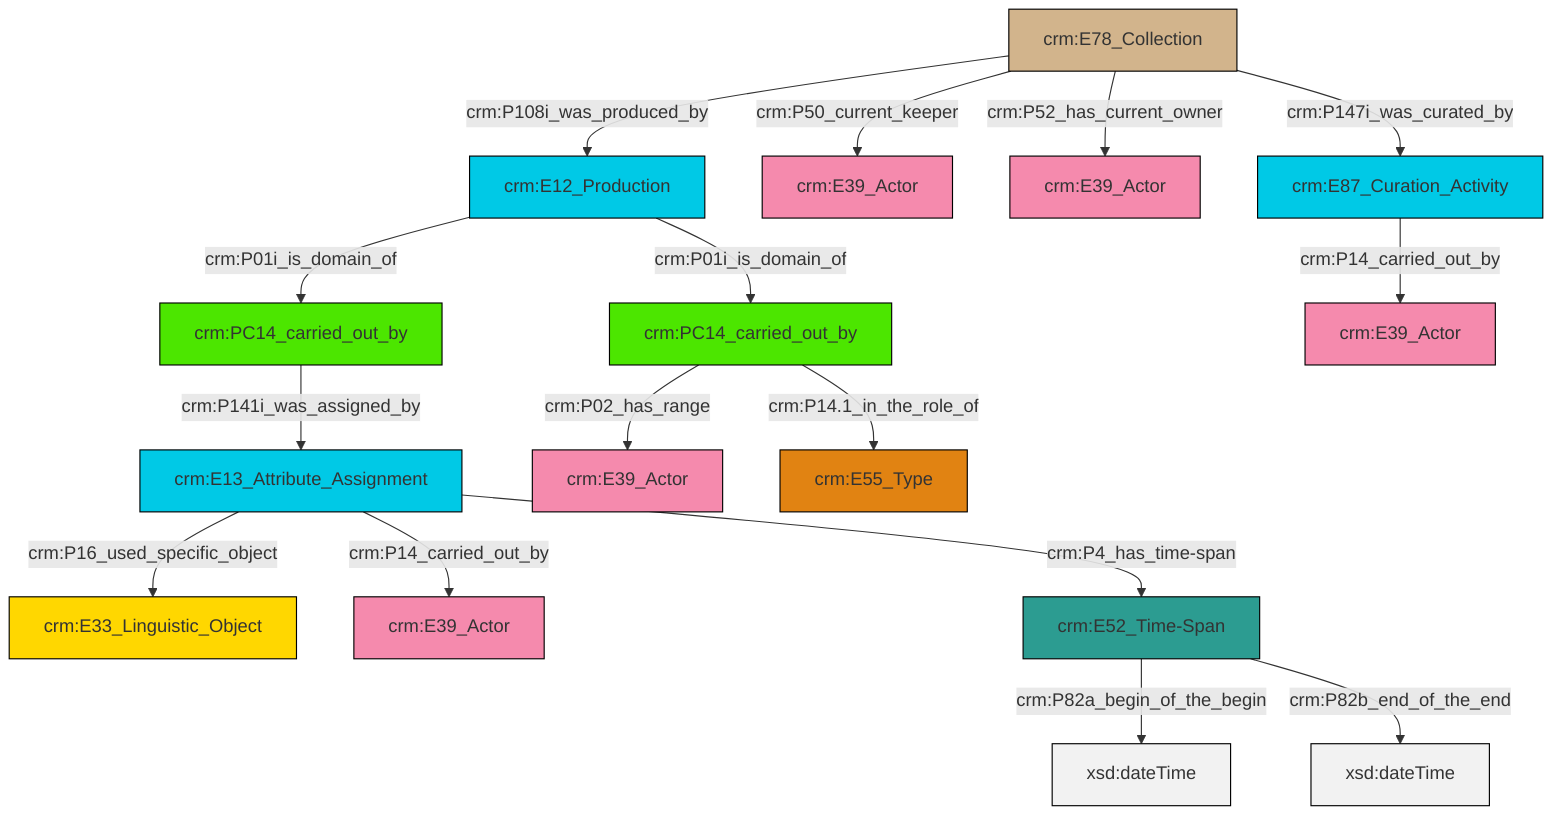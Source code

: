graph TD
classDef Literal fill:#f2f2f2,stroke:#000000;
classDef CRM_Entity fill:#FFFFFF,stroke:#000000;
classDef Temporal_Entity fill:#00C9E6, stroke:#000000;
classDef Type fill:#E18312, stroke:#000000;
classDef Time-Span fill:#2C9C91, stroke:#000000;
classDef Appellation fill:#FFEB7F, stroke:#000000;
classDef Place fill:#008836, stroke:#000000;
classDef Persistent_Item fill:#B266B2, stroke:#000000;
classDef Conceptual_Object fill:#FFD700, stroke:#000000;
classDef Physical_Thing fill:#D2B48C, stroke:#000000;
classDef Actor fill:#f58aad, stroke:#000000;
classDef PC_Classes fill:#4ce600, stroke:#000000;
classDef Multi fill:#cccccc,stroke:#000000;

0["crm:E78_Collection"]:::Physical_Thing -->|crm:P108i_was_produced_by| 1["crm:E12_Production"]:::Temporal_Entity
1["crm:E12_Production"]:::Temporal_Entity -->|crm:P01i_is_domain_of| 4["crm:PC14_carried_out_by"]:::PC_Classes
0["crm:E78_Collection"]:::Physical_Thing -->|crm:P50_current_keeper| 5["crm:E39_Actor"]:::Actor
7["crm:E87_Curation_Activity"]:::Temporal_Entity -->|crm:P14_carried_out_by| 8["crm:E39_Actor"]:::Actor
15["crm:E13_Attribute_Assignment"]:::Temporal_Entity -->|crm:P16_used_specific_object| 2["crm:E33_Linguistic_Object"]:::Conceptual_Object
4["crm:PC14_carried_out_by"]:::PC_Classes -->|crm:P141i_was_assigned_by| 15["crm:E13_Attribute_Assignment"]:::Temporal_Entity
15["crm:E13_Attribute_Assignment"]:::Temporal_Entity -->|crm:P14_carried_out_by| 23["crm:E39_Actor"]:::Actor
24["crm:E52_Time-Span"]:::Time-Span -->|crm:P82a_begin_of_the_begin| 25[xsd:dateTime]:::Literal
1["crm:E12_Production"]:::Temporal_Entity -->|crm:P01i_is_domain_of| 19["crm:PC14_carried_out_by"]:::PC_Classes
0["crm:E78_Collection"]:::Physical_Thing -->|crm:P52_has_current_owner| 13["crm:E39_Actor"]:::Actor
15["crm:E13_Attribute_Assignment"]:::Temporal_Entity -->|crm:P4_has_time-span| 24["crm:E52_Time-Span"]:::Time-Span
19["crm:PC14_carried_out_by"]:::PC_Classes -->|crm:P02_has_range| 10["crm:E39_Actor"]:::Actor
19["crm:PC14_carried_out_by"]:::PC_Classes -->|crm:P14.1_in_the_role_of| 21["crm:E55_Type"]:::Type
24["crm:E52_Time-Span"]:::Time-Span -->|crm:P82b_end_of_the_end| 28[xsd:dateTime]:::Literal
0["crm:E78_Collection"]:::Physical_Thing -->|crm:P147i_was_curated_by| 7["crm:E87_Curation_Activity"]:::Temporal_Entity